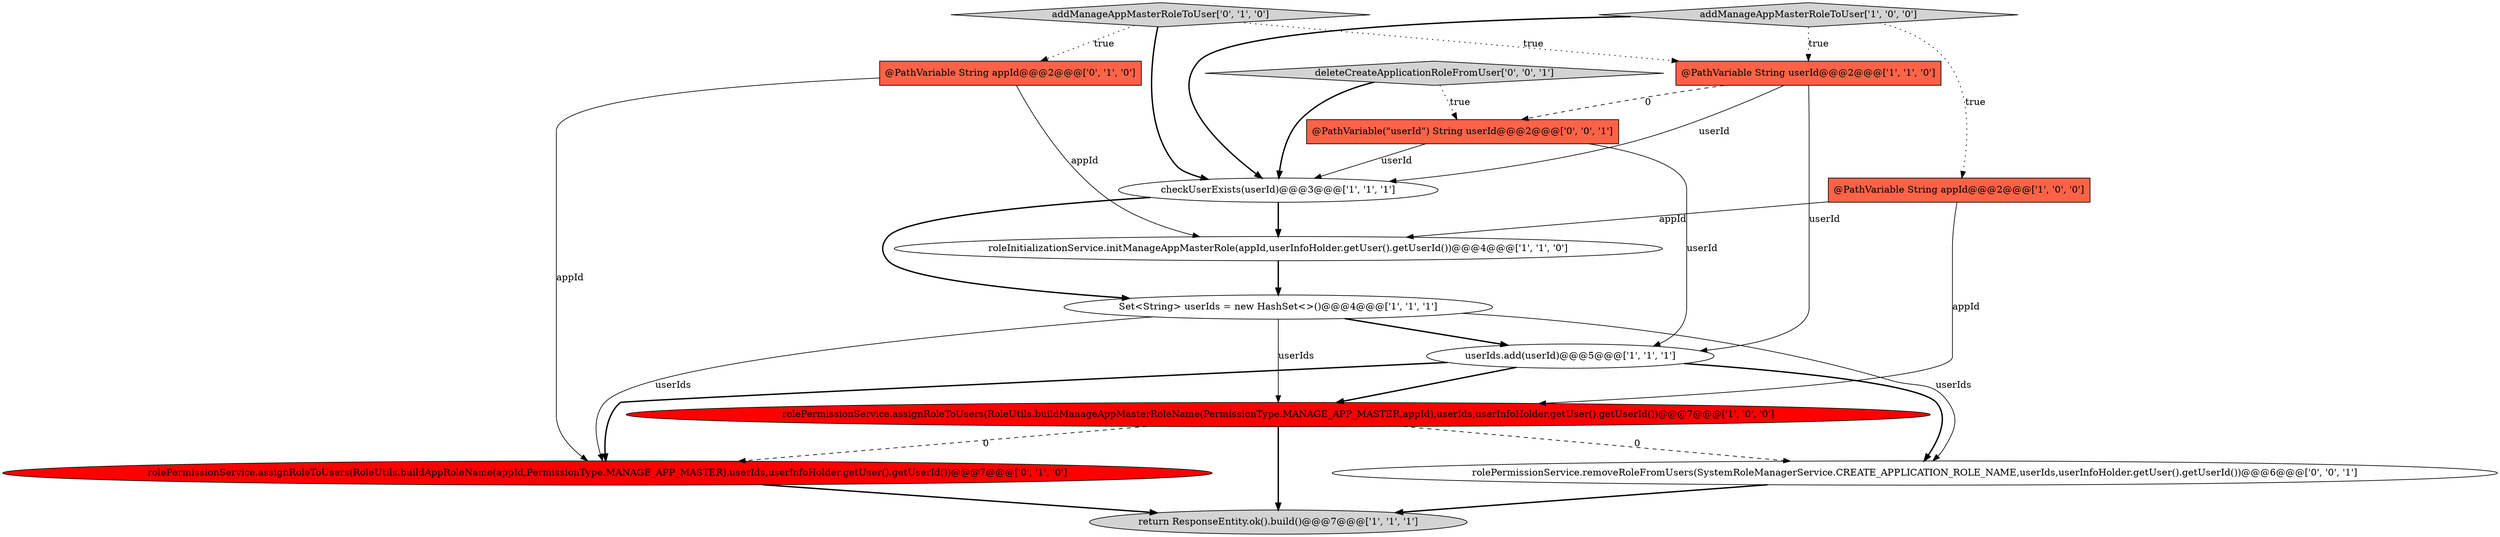 digraph {
10 [style = filled, label = "@PathVariable String appId@@@2@@@['0', '1', '0']", fillcolor = tomato, shape = box image = "AAA0AAABBB2BBB"];
13 [style = filled, label = "@PathVariable(\"userId\") String userId@@@2@@@['0', '0', '1']", fillcolor = tomato, shape = box image = "AAA0AAABBB3BBB"];
11 [style = filled, label = "addManageAppMasterRoleToUser['0', '1', '0']", fillcolor = lightgray, shape = diamond image = "AAA0AAABBB2BBB"];
12 [style = filled, label = "rolePermissionService.removeRoleFromUsers(SystemRoleManagerService.CREATE_APPLICATION_ROLE_NAME,userIds,userInfoHolder.getUser().getUserId())@@@6@@@['0', '0', '1']", fillcolor = white, shape = ellipse image = "AAA0AAABBB3BBB"];
1 [style = filled, label = "checkUserExists(userId)@@@3@@@['1', '1', '1']", fillcolor = white, shape = ellipse image = "AAA0AAABBB1BBB"];
3 [style = filled, label = "addManageAppMasterRoleToUser['1', '0', '0']", fillcolor = lightgray, shape = diamond image = "AAA0AAABBB1BBB"];
5 [style = filled, label = "userIds.add(userId)@@@5@@@['1', '1', '1']", fillcolor = white, shape = ellipse image = "AAA0AAABBB1BBB"];
7 [style = filled, label = "rolePermissionService.assignRoleToUsers(RoleUtils.buildManageAppMasterRoleName(PermissionType.MANAGE_APP_MASTER,appId),userIds,userInfoHolder.getUser().getUserId())@@@7@@@['1', '0', '0']", fillcolor = red, shape = ellipse image = "AAA1AAABBB1BBB"];
8 [style = filled, label = "Set<String> userIds = new HashSet<>()@@@4@@@['1', '1', '1']", fillcolor = white, shape = ellipse image = "AAA0AAABBB1BBB"];
9 [style = filled, label = "rolePermissionService.assignRoleToUsers(RoleUtils.buildAppRoleName(appId,PermissionType.MANAGE_APP_MASTER),userIds,userInfoHolder.getUser().getUserId())@@@7@@@['0', '1', '0']", fillcolor = red, shape = ellipse image = "AAA1AAABBB2BBB"];
6 [style = filled, label = "@PathVariable String userId@@@2@@@['1', '1', '0']", fillcolor = tomato, shape = box image = "AAA0AAABBB1BBB"];
4 [style = filled, label = "roleInitializationService.initManageAppMasterRole(appId,userInfoHolder.getUser().getUserId())@@@4@@@['1', '1', '0']", fillcolor = white, shape = ellipse image = "AAA0AAABBB1BBB"];
0 [style = filled, label = "@PathVariable String appId@@@2@@@['1', '0', '0']", fillcolor = tomato, shape = box image = "AAA0AAABBB1BBB"];
2 [style = filled, label = "return ResponseEntity.ok().build()@@@7@@@['1', '1', '1']", fillcolor = lightgray, shape = ellipse image = "AAA0AAABBB1BBB"];
14 [style = filled, label = "deleteCreateApplicationRoleFromUser['0', '0', '1']", fillcolor = lightgray, shape = diamond image = "AAA0AAABBB3BBB"];
10->9 [style = solid, label="appId"];
13->1 [style = solid, label="userId"];
1->4 [style = bold, label=""];
1->8 [style = bold, label=""];
3->1 [style = bold, label=""];
5->9 [style = bold, label=""];
9->2 [style = bold, label=""];
11->1 [style = bold, label=""];
11->10 [style = dotted, label="true"];
0->7 [style = solid, label="appId"];
6->5 [style = solid, label="userId"];
10->4 [style = solid, label="appId"];
3->6 [style = dotted, label="true"];
13->5 [style = solid, label="userId"];
14->13 [style = dotted, label="true"];
14->1 [style = bold, label=""];
6->1 [style = solid, label="userId"];
12->2 [style = bold, label=""];
8->9 [style = solid, label="userIds"];
8->12 [style = solid, label="userIds"];
6->13 [style = dashed, label="0"];
8->5 [style = bold, label=""];
5->12 [style = bold, label=""];
7->9 [style = dashed, label="0"];
7->2 [style = bold, label=""];
11->6 [style = dotted, label="true"];
3->0 [style = dotted, label="true"];
7->12 [style = dashed, label="0"];
4->8 [style = bold, label=""];
5->7 [style = bold, label=""];
0->4 [style = solid, label="appId"];
8->7 [style = solid, label="userIds"];
}
